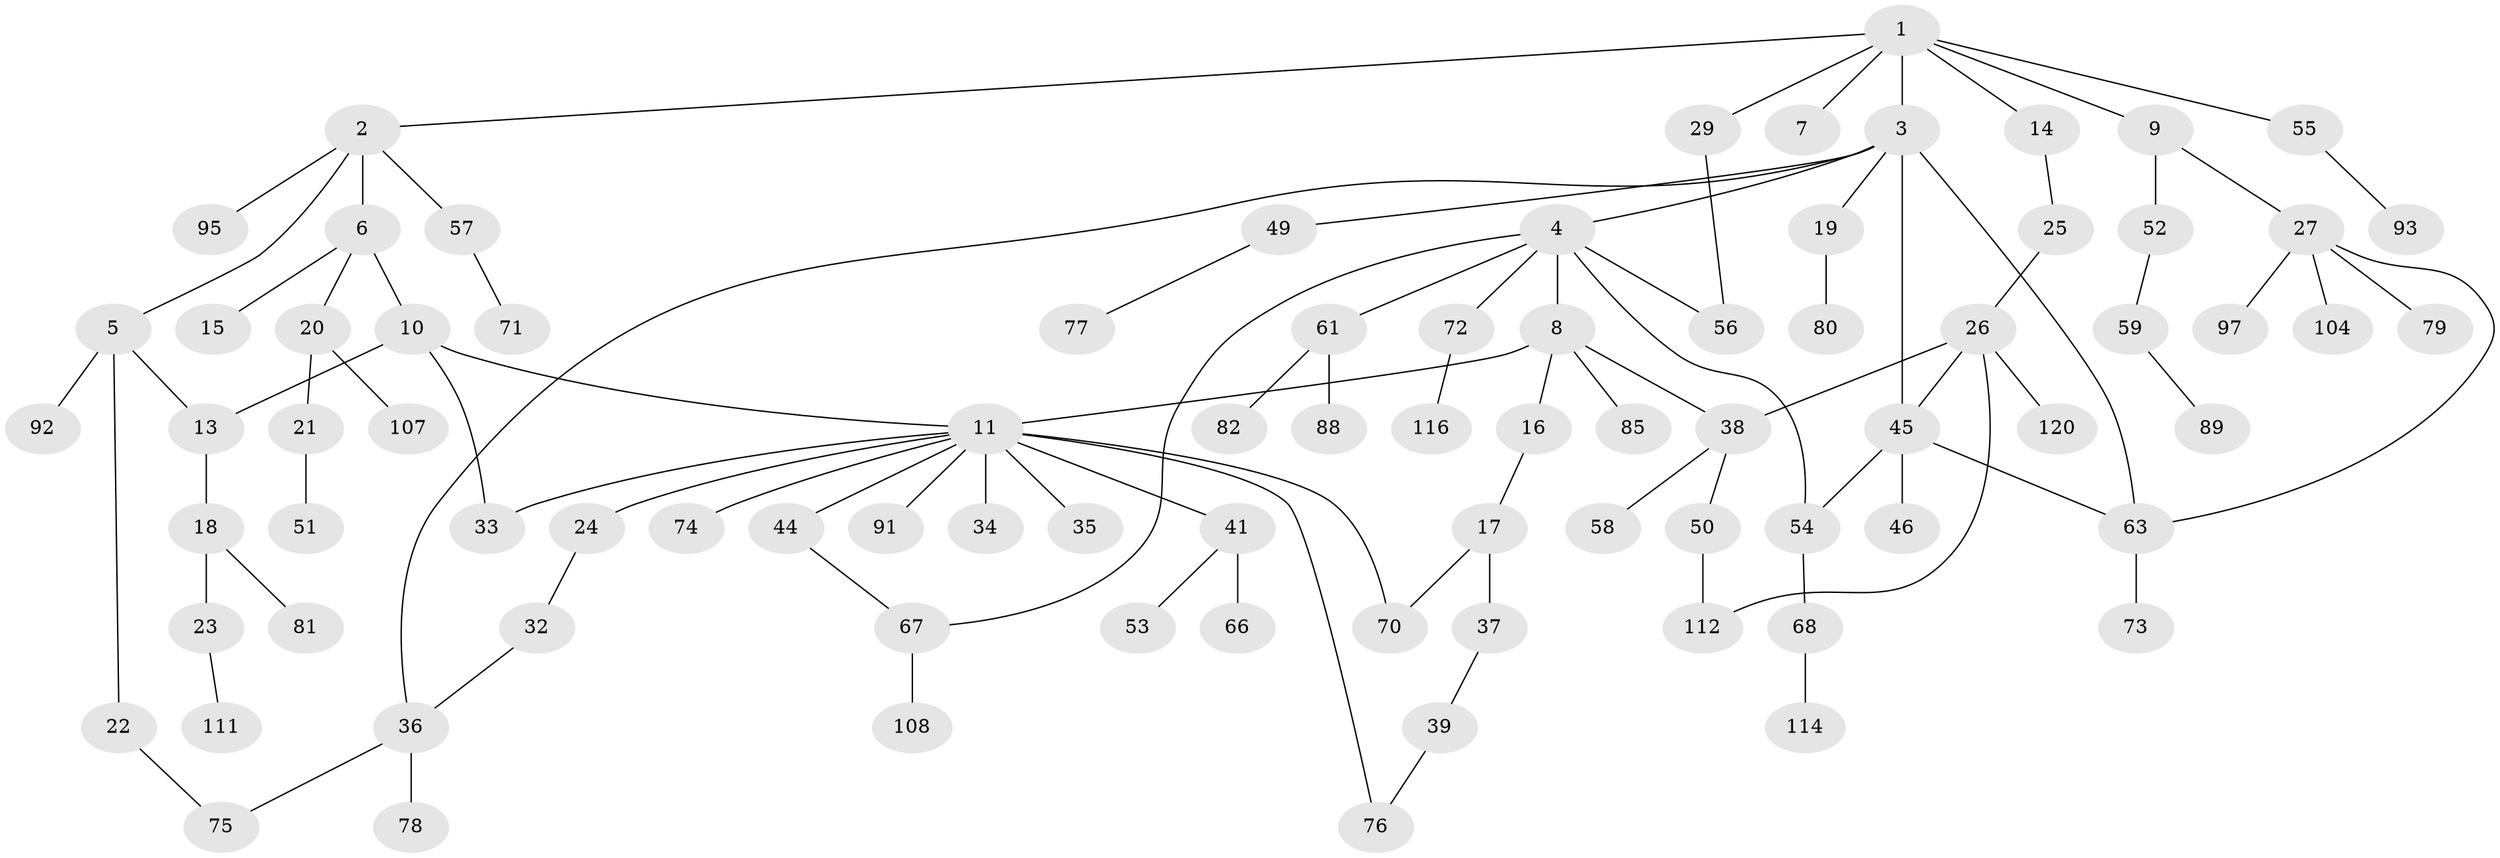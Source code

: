 // original degree distribution, {7: 0.024793388429752067, 5: 0.08264462809917356, 4: 0.049586776859504134, 1: 0.4132231404958678, 6: 0.01652892561983471, 3: 0.12396694214876033, 2: 0.2892561983471074}
// Generated by graph-tools (version 1.1) at 2025/16/03/04/25 18:16:52]
// undirected, 84 vertices, 98 edges
graph export_dot {
graph [start="1"]
  node [color=gray90,style=filled];
  1;
  2 [super="+30+84"];
  3;
  4 [super="+40+48"];
  5;
  6;
  7;
  8 [super="+47"];
  9 [super="+105+102+31"];
  10;
  11 [super="+12+65"];
  13;
  14;
  15;
  16 [super="+28+69+90"];
  17;
  18;
  19;
  20;
  21;
  22 [super="+64"];
  23;
  24 [super="+43"];
  25;
  26;
  27;
  29;
  32 [super="+103"];
  33;
  34;
  35;
  36;
  37;
  38 [super="+115"];
  39;
  41;
  44 [super="+121+110"];
  45 [super="+106"];
  46;
  49;
  50;
  51;
  52;
  53;
  54;
  55 [super="+87"];
  56;
  57 [super="+60"];
  58 [super="+100"];
  59 [super="+101"];
  61;
  63;
  66;
  67;
  68;
  70;
  71;
  72 [super="+83"];
  73;
  74 [super="+86"];
  75 [super="+94"];
  76;
  77;
  78;
  79;
  80;
  81;
  82;
  85;
  88;
  89;
  91;
  92;
  93;
  95;
  97 [super="+109"];
  104;
  107 [super="+117"];
  108;
  111;
  112;
  114;
  116;
  120;
  1 -- 2;
  1 -- 3;
  1 -- 7;
  1 -- 9;
  1 -- 14;
  1 -- 29;
  1 -- 55;
  2 -- 5;
  2 -- 6;
  2 -- 57;
  2 -- 95;
  3 -- 4;
  3 -- 19;
  3 -- 36;
  3 -- 45;
  3 -- 49;
  3 -- 63;
  4 -- 8;
  4 -- 72;
  4 -- 67;
  4 -- 54;
  4 -- 56;
  4 -- 61;
  5 -- 13;
  5 -- 22;
  5 -- 92;
  6 -- 10;
  6 -- 15;
  6 -- 20;
  8 -- 16;
  8 -- 85;
  8 -- 11;
  8 -- 38;
  9 -- 27;
  9 -- 52;
  10 -- 11;
  10 -- 13;
  10 -- 33;
  11 -- 24;
  11 -- 34;
  11 -- 35;
  11 -- 41;
  11 -- 33;
  11 -- 70 [weight=2];
  11 -- 74;
  11 -- 44;
  11 -- 76;
  11 -- 91;
  13 -- 18;
  14 -- 25;
  16 -- 17;
  17 -- 37;
  17 -- 70;
  18 -- 23;
  18 -- 81;
  19 -- 80;
  20 -- 21;
  20 -- 107;
  21 -- 51;
  22 -- 75;
  23 -- 111;
  24 -- 32;
  25 -- 26;
  26 -- 38;
  26 -- 120;
  26 -- 112;
  26 -- 45;
  27 -- 63;
  27 -- 79;
  27 -- 97;
  27 -- 104;
  29 -- 56;
  32 -- 36;
  36 -- 78;
  36 -- 75;
  37 -- 39;
  38 -- 50;
  38 -- 58;
  39 -- 76;
  41 -- 53;
  41 -- 66;
  44 -- 67;
  45 -- 46;
  45 -- 54;
  45 -- 63;
  49 -- 77;
  50 -- 112;
  52 -- 59;
  54 -- 68;
  55 -- 93;
  57 -- 71;
  59 -- 89;
  61 -- 82;
  61 -- 88;
  63 -- 73;
  67 -- 108;
  68 -- 114;
  72 -- 116;
}
